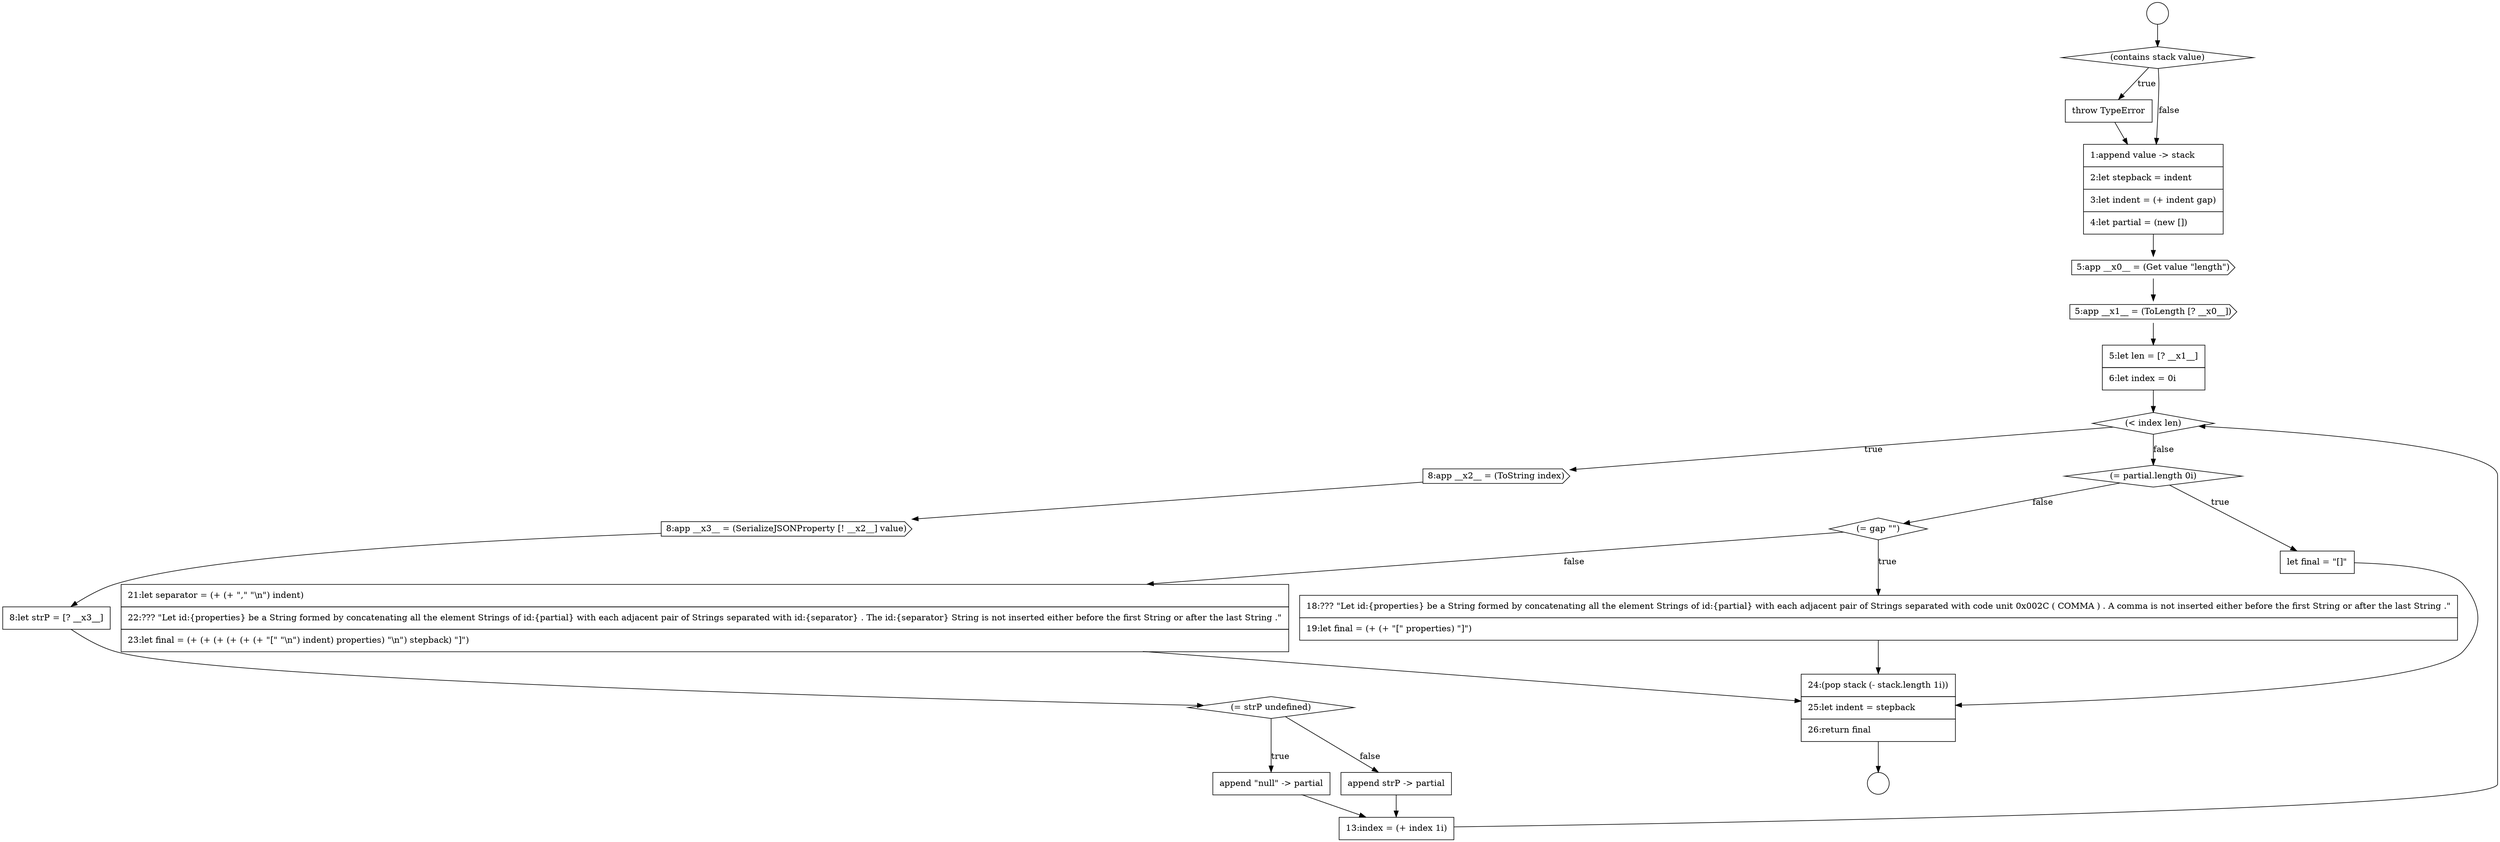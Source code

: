 digraph {
  node15666 [shape=none, margin=0, label=<<font color="black">
    <table border="0" cellborder="1" cellspacing="0" cellpadding="10">
      <tr><td align="left">5:let len = [? __x1__]</td></tr>
      <tr><td align="left">6:let index = 0i</td></tr>
    </table>
  </font>> color="black" fillcolor="white" style=filled]
  node15671 [shape=diamond, label=<<font color="black">(= strP undefined)</font>> color="black" fillcolor="white" style=filled]
  node15669 [shape=cds, label=<<font color="black">8:app __x3__ = (SerializeJSONProperty [! __x2__] value)</font>> color="black" fillcolor="white" style=filled]
  node15664 [shape=cds, label=<<font color="black">5:app __x0__ = (Get value &quot;length&quot;)</font>> color="black" fillcolor="white" style=filled]
  node15668 [shape=cds, label=<<font color="black">8:app __x2__ = (ToString index)</font>> color="black" fillcolor="white" style=filled]
  node15677 [shape=diamond, label=<<font color="black">(= gap &quot;&quot;)</font>> color="black" fillcolor="white" style=filled]
  node15672 [shape=none, margin=0, label=<<font color="black">
    <table border="0" cellborder="1" cellspacing="0" cellpadding="10">
      <tr><td align="left">append &quot;null&quot; -&gt; partial</td></tr>
    </table>
  </font>> color="black" fillcolor="white" style=filled]
  node15667 [shape=diamond, label=<<font color="black">(&lt; index len)</font>> color="black" fillcolor="white" style=filled]
  node15679 [shape=none, margin=0, label=<<font color="black">
    <table border="0" cellborder="1" cellspacing="0" cellpadding="10">
      <tr><td align="left">21:let separator = (+ (+ &quot;,&quot; &quot;\n&quot;) indent)</td></tr>
      <tr><td align="left">22:??? &quot;Let id:{properties} be a String formed by concatenating all the element Strings of id:{partial} with each adjacent pair of Strings separated with id:{separator} . The id:{separator} String is not inserted either before the first String or after the last String .&quot;</td></tr>
      <tr><td align="left">23:let final = (+ (+ (+ (+ (+ (+ &quot;[&quot; &quot;\n&quot;) indent) properties) &quot;\n&quot;) stepback) &quot;]&quot;)</td></tr>
    </table>
  </font>> color="black" fillcolor="white" style=filled]
  node15673 [shape=none, margin=0, label=<<font color="black">
    <table border="0" cellborder="1" cellspacing="0" cellpadding="10">
      <tr><td align="left">append strP -&gt; partial</td></tr>
    </table>
  </font>> color="black" fillcolor="white" style=filled]
  node15662 [shape=none, margin=0, label=<<font color="black">
    <table border="0" cellborder="1" cellspacing="0" cellpadding="10">
      <tr><td align="left">throw TypeError</td></tr>
    </table>
  </font>> color="black" fillcolor="white" style=filled]
  node15674 [shape=none, margin=0, label=<<font color="black">
    <table border="0" cellborder="1" cellspacing="0" cellpadding="10">
      <tr><td align="left">13:index = (+ index 1i)</td></tr>
    </table>
  </font>> color="black" fillcolor="white" style=filled]
  node15663 [shape=none, margin=0, label=<<font color="black">
    <table border="0" cellborder="1" cellspacing="0" cellpadding="10">
      <tr><td align="left">1:append value -&gt; stack</td></tr>
      <tr><td align="left">2:let stepback = indent</td></tr>
      <tr><td align="left">3:let indent = (+ indent gap)</td></tr>
      <tr><td align="left">4:let partial = (new [])</td></tr>
    </table>
  </font>> color="black" fillcolor="white" style=filled]
  node15680 [shape=none, margin=0, label=<<font color="black">
    <table border="0" cellborder="1" cellspacing="0" cellpadding="10">
      <tr><td align="left">24:(pop stack (- stack.length 1i))</td></tr>
      <tr><td align="left">25:let indent = stepback</td></tr>
      <tr><td align="left">26:return final</td></tr>
    </table>
  </font>> color="black" fillcolor="white" style=filled]
  node15659 [shape=circle label=" " color="black" fillcolor="white" style=filled]
  node15678 [shape=none, margin=0, label=<<font color="black">
    <table border="0" cellborder="1" cellspacing="0" cellpadding="10">
      <tr><td align="left">18:??? &quot;Let id:{properties} be a String formed by concatenating all the element Strings of id:{partial} with each adjacent pair of Strings separated with code unit 0x002C ( COMMA ) . A comma is not inserted either before the first String or after the last String .&quot;</td></tr>
      <tr><td align="left">19:let final = (+ (+ &quot;[&quot; properties) &quot;]&quot;)</td></tr>
    </table>
  </font>> color="black" fillcolor="white" style=filled]
  node15665 [shape=cds, label=<<font color="black">5:app __x1__ = (ToLength [? __x0__])</font>> color="black" fillcolor="white" style=filled]
  node15670 [shape=none, margin=0, label=<<font color="black">
    <table border="0" cellborder="1" cellspacing="0" cellpadding="10">
      <tr><td align="left">8:let strP = [? __x3__]</td></tr>
    </table>
  </font>> color="black" fillcolor="white" style=filled]
  node15675 [shape=diamond, label=<<font color="black">(= partial.length 0i)</font>> color="black" fillcolor="white" style=filled]
  node15660 [shape=circle label=" " color="black" fillcolor="white" style=filled]
  node15661 [shape=diamond, label=<<font color="black">(contains stack value)</font>> color="black" fillcolor="white" style=filled]
  node15676 [shape=none, margin=0, label=<<font color="black">
    <table border="0" cellborder="1" cellspacing="0" cellpadding="10">
      <tr><td align="left">let final = &quot;[]&quot;</td></tr>
    </table>
  </font>> color="black" fillcolor="white" style=filled]
  node15677 -> node15678 [label=<<font color="black">true</font>> color="black"]
  node15677 -> node15679 [label=<<font color="black">false</font>> color="black"]
  node15667 -> node15668 [label=<<font color="black">true</font>> color="black"]
  node15667 -> node15675 [label=<<font color="black">false</font>> color="black"]
  node15661 -> node15662 [label=<<font color="black">true</font>> color="black"]
  node15661 -> node15663 [label=<<font color="black">false</font>> color="black"]
  node15669 -> node15670 [ color="black"]
  node15659 -> node15661 [ color="black"]
  node15671 -> node15672 [label=<<font color="black">true</font>> color="black"]
  node15671 -> node15673 [label=<<font color="black">false</font>> color="black"]
  node15670 -> node15671 [ color="black"]
  node15674 -> node15667 [ color="black"]
  node15666 -> node15667 [ color="black"]
  node15680 -> node15660 [ color="black"]
  node15662 -> node15663 [ color="black"]
  node15676 -> node15680 [ color="black"]
  node15675 -> node15676 [label=<<font color="black">true</font>> color="black"]
  node15675 -> node15677 [label=<<font color="black">false</font>> color="black"]
  node15678 -> node15680 [ color="black"]
  node15665 -> node15666 [ color="black"]
  node15672 -> node15674 [ color="black"]
  node15668 -> node15669 [ color="black"]
  node15673 -> node15674 [ color="black"]
  node15663 -> node15664 [ color="black"]
  node15664 -> node15665 [ color="black"]
  node15679 -> node15680 [ color="black"]
}
